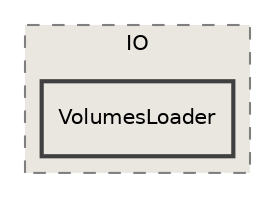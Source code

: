 digraph "/home/runner/work/Radium-Engine/Radium-Engine/src/Radium-Engine/src/IO/VolumesLoader"
{
 // INTERACTIVE_SVG=YES
 // LATEX_PDF_SIZE
  edge [fontname="Helvetica",fontsize="10",labelfontname="Helvetica",labelfontsize="10"];
  node [fontname="Helvetica",fontsize="10",shape=record];
  compound=true
  subgraph clusterdir_fae119eb913a40fe8ed97cde8b98911e {
    graph [ bgcolor="#eae7e0", pencolor="grey50", style="filled,dashed,", label="IO", fontname="Helvetica", fontsize="10", URL="dir_fae119eb913a40fe8ed97cde8b98911e.html"]
  dir_5f23925c27f811db82f51c72002b6339 [shape=box, label="VolumesLoader", style="filled,bold,", fillcolor="#eae7e0", color="grey25", URL="dir_5f23925c27f811db82f51c72002b6339.html"];
  }
}
